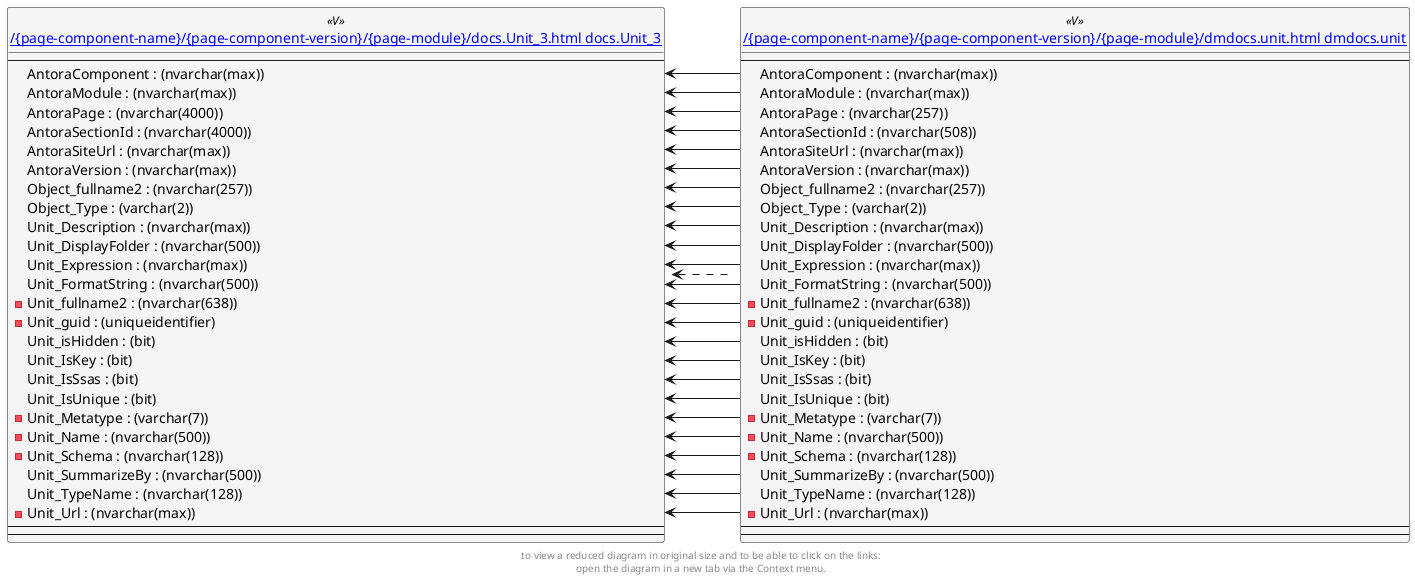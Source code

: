 @startuml
left to right direction
'top to bottom direction
hide circle
'avoide "." issues:
set namespaceSeparator none


skinparam class {
  BackgroundColor White
  BackgroundColor<<FN>> Yellow
  BackgroundColor<<FS>> Yellow
  BackgroundColor<<FT>> LightGray
  BackgroundColor<<IF>> Yellow
  BackgroundColor<<IS>> Yellow
  BackgroundColor<<P>> Aqua
  BackgroundColor<<PC>> Aqua
  BackgroundColor<<SN>> Yellow
  BackgroundColor<<SO>> SlateBlue
  BackgroundColor<<TF>> LightGray
  BackgroundColor<<TR>> Tomato
  BackgroundColor<<U>> White
  BackgroundColor<<V>> WhiteSmoke
  BackgroundColor<<X>> Aqua
}


entity "[[{site-url}/{page-component-name}/{page-component-version}/{page-module}/dmdocs.unit.html dmdocs.unit]]" as dmdocs.unit << V >> {
  --
  AntoraComponent : (nvarchar(max))
  AntoraModule : (nvarchar(max))
  AntoraPage : (nvarchar(257))
  AntoraSectionId : (nvarchar(508))
  AntoraSiteUrl : (nvarchar(max))
  AntoraVersion : (nvarchar(max))
  Object_fullname2 : (nvarchar(257))
  Object_Type : (varchar(2))
  Unit_Description : (nvarchar(max))
  Unit_DisplayFolder : (nvarchar(500))
  Unit_Expression : (nvarchar(max))
  Unit_FormatString : (nvarchar(500))
  - Unit_fullname2 : (nvarchar(638))
  - Unit_guid : (uniqueidentifier)
  Unit_isHidden : (bit)
  Unit_IsKey : (bit)
  Unit_IsSsas : (bit)
  Unit_IsUnique : (bit)
  - Unit_Metatype : (varchar(7))
  - Unit_Name : (nvarchar(500))
  - Unit_Schema : (nvarchar(128))
  Unit_SummarizeBy : (nvarchar(500))
  Unit_TypeName : (nvarchar(128))
  - Unit_Url : (nvarchar(max))
  --
  --
}

entity "[[{site-url}/{page-component-name}/{page-component-version}/{page-module}/docs.Unit_3.html docs.Unit_3]]" as docs.Unit_3 << V >> {
  --
  AntoraComponent : (nvarchar(max))
  AntoraModule : (nvarchar(max))
  AntoraPage : (nvarchar(4000))
  AntoraSectionId : (nvarchar(4000))
  AntoraSiteUrl : (nvarchar(max))
  AntoraVersion : (nvarchar(max))
  Object_fullname2 : (nvarchar(257))
  Object_Type : (varchar(2))
  Unit_Description : (nvarchar(max))
  Unit_DisplayFolder : (nvarchar(500))
  Unit_Expression : (nvarchar(max))
  Unit_FormatString : (nvarchar(500))
  - Unit_fullname2 : (nvarchar(638))
  - Unit_guid : (uniqueidentifier)
  Unit_isHidden : (bit)
  Unit_IsKey : (bit)
  Unit_IsSsas : (bit)
  Unit_IsUnique : (bit)
  - Unit_Metatype : (varchar(7))
  - Unit_Name : (nvarchar(500))
  - Unit_Schema : (nvarchar(128))
  Unit_SummarizeBy : (nvarchar(500))
  Unit_TypeName : (nvarchar(128))
  - Unit_Url : (nvarchar(max))
  --
  --
}

docs.Unit_3 <.. dmdocs.unit
docs.Unit_3::AntoraComponent <-- dmdocs.unit::AntoraComponent
docs.Unit_3::AntoraModule <-- dmdocs.unit::AntoraModule
docs.Unit_3::AntoraPage <-- dmdocs.unit::AntoraPage
docs.Unit_3::AntoraSectionId <-- dmdocs.unit::AntoraSectionId
docs.Unit_3::AntoraSiteUrl <-- dmdocs.unit::AntoraSiteUrl
docs.Unit_3::AntoraVersion <-- dmdocs.unit::AntoraVersion
docs.Unit_3::Object_fullname2 <-- dmdocs.unit::Object_fullname2
docs.Unit_3::Object_Type <-- dmdocs.unit::Object_Type
docs.Unit_3::Unit_Description <-- dmdocs.unit::Unit_Description
docs.Unit_3::Unit_DisplayFolder <-- dmdocs.unit::Unit_DisplayFolder
docs.Unit_3::Unit_Expression <-- dmdocs.unit::Unit_Expression
docs.Unit_3::Unit_FormatString <-- dmdocs.unit::Unit_FormatString
docs.Unit_3::Unit_fullname2 <-- dmdocs.unit::Unit_fullname2
docs.Unit_3::Unit_guid <-- dmdocs.unit::Unit_guid
docs.Unit_3::Unit_isHidden <-- dmdocs.unit::Unit_isHidden
docs.Unit_3::Unit_IsKey <-- dmdocs.unit::Unit_IsKey
docs.Unit_3::Unit_IsSsas <-- dmdocs.unit::Unit_IsSsas
docs.Unit_3::Unit_IsUnique <-- dmdocs.unit::Unit_IsUnique
docs.Unit_3::Unit_Metatype <-- dmdocs.unit::Unit_Metatype
docs.Unit_3::Unit_Name <-- dmdocs.unit::Unit_Name
docs.Unit_3::Unit_Schema <-- dmdocs.unit::Unit_Schema
docs.Unit_3::Unit_SummarizeBy <-- dmdocs.unit::Unit_SummarizeBy
docs.Unit_3::Unit_TypeName <-- dmdocs.unit::Unit_TypeName
docs.Unit_3::Unit_Url <-- dmdocs.unit::Unit_Url
footer
to view a reduced diagram in original size and to be able to click on the links:
open the diagram in a new tab via the Context menu.
end footer

@enduml

